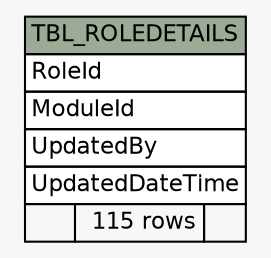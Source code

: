 // dot 2.38.0 on Windows 10 10.0
// SchemaSpy rev 590
digraph "TBL_ROLEDETAILS" {
  graph [
    rankdir="RL"
    bgcolor="#f7f7f7"
    nodesep="0.18"
    ranksep="0.46"
    fontname="Helvetica"
    fontsize="11"
  ];
  node [
    fontname="Helvetica"
    fontsize="11"
    shape="plaintext"
  ];
  edge [
    arrowsize="0.8"
  ];
  "TBL_ROLEDETAILS" [
    label=<
    <TABLE BORDER="0" CELLBORDER="1" CELLSPACING="0" BGCOLOR="#ffffff">
      <TR><TD COLSPAN="3" BGCOLOR="#9bab96" ALIGN="CENTER">TBL_ROLEDETAILS</TD></TR>
      <TR><TD PORT="RoleId" COLSPAN="3" ALIGN="LEFT">RoleId</TD></TR>
      <TR><TD PORT="ModuleId" COLSPAN="3" ALIGN="LEFT">ModuleId</TD></TR>
      <TR><TD PORT="UpdatedBy" COLSPAN="3" ALIGN="LEFT">UpdatedBy</TD></TR>
      <TR><TD PORT="UpdatedDateTime" COLSPAN="3" ALIGN="LEFT">UpdatedDateTime</TD></TR>
      <TR><TD ALIGN="LEFT" BGCOLOR="#f7f7f7">  </TD><TD ALIGN="RIGHT" BGCOLOR="#f7f7f7">115 rows</TD><TD ALIGN="RIGHT" BGCOLOR="#f7f7f7">  </TD></TR>
    </TABLE>>
    URL="tables/TBL_ROLEDETAILS.html"
    tooltip="TBL_ROLEDETAILS"
  ];
}
